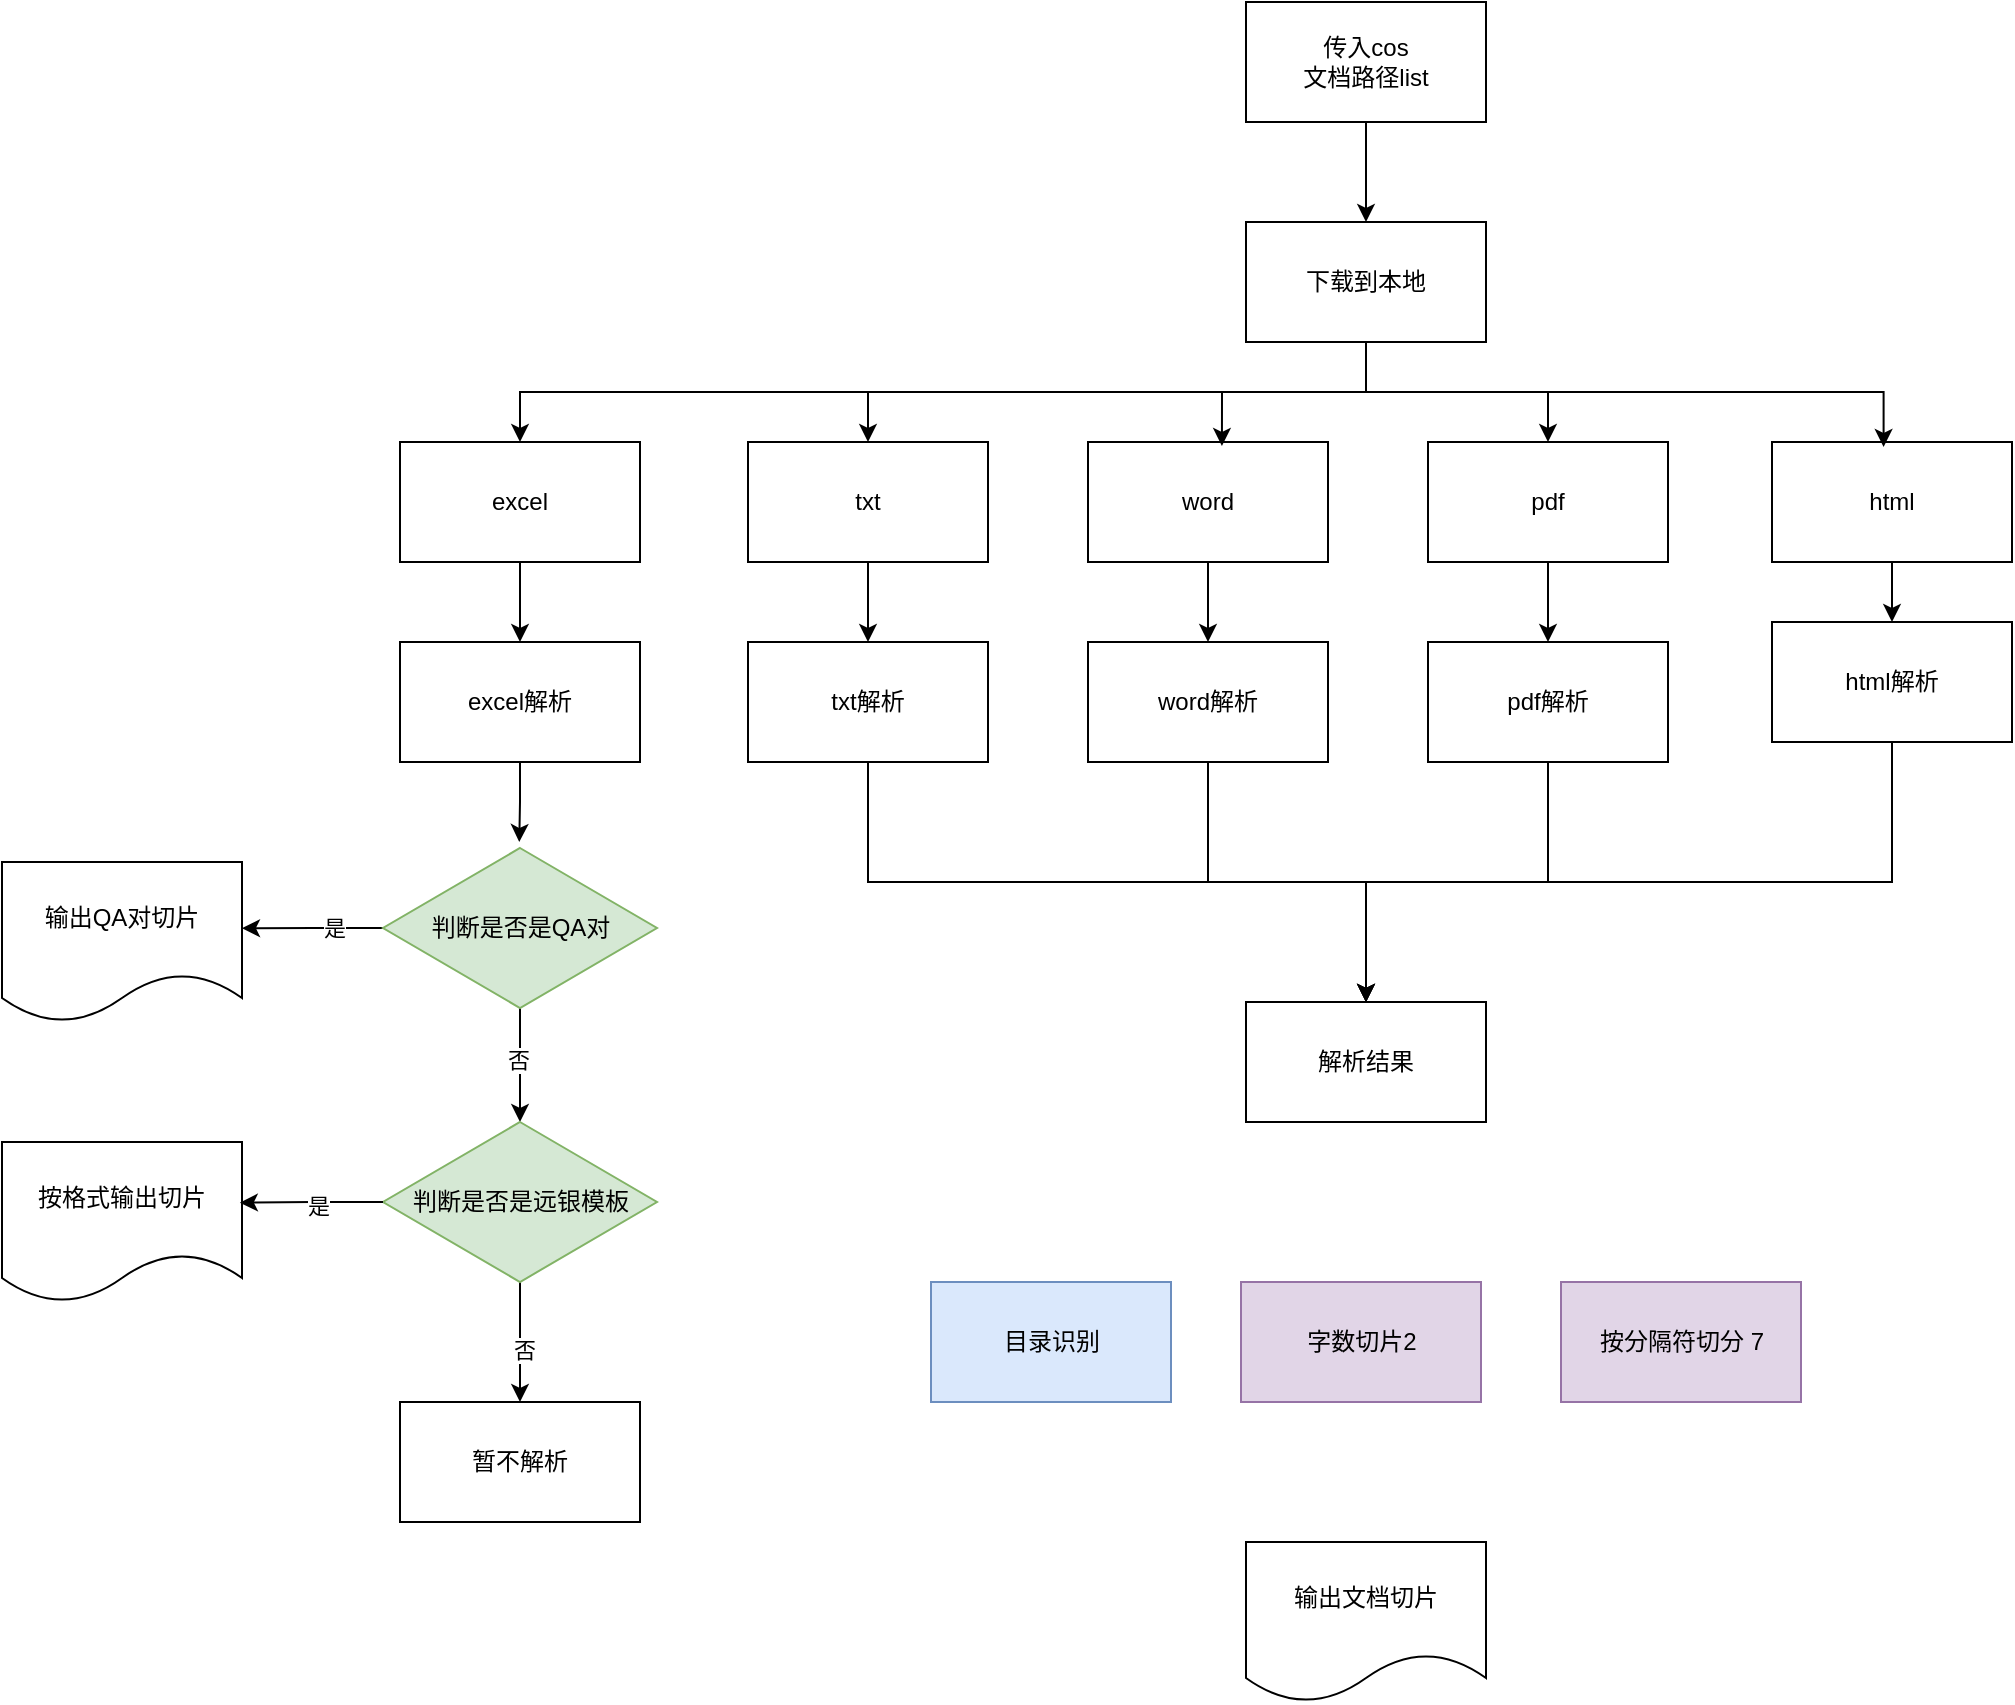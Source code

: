 <mxfile version="24.7.6">
  <diagram name="第 1 页" id="BBgEHPQNoC2N4WVK9qNN">
    <mxGraphModel dx="1113" dy="603" grid="1" gridSize="10" guides="1" tooltips="1" connect="1" arrows="1" fold="1" page="1" pageScale="1" pageWidth="827" pageHeight="1169" math="0" shadow="0">
      <root>
        <mxCell id="0" />
        <mxCell id="1" parent="0" />
        <mxCell id="mm3s2vX46m0GqBqT8NJF-1" style="edgeStyle=orthogonalEdgeStyle;rounded=0;orthogonalLoop=1;jettySize=auto;html=1;exitX=0.5;exitY=1;exitDx=0;exitDy=0;entryX=0.5;entryY=0;entryDx=0;entryDy=0;" edge="1" parent="1" source="mm3s2vX46m0GqBqT8NJF-2" target="mm3s2vX46m0GqBqT8NJF-8">
          <mxGeometry relative="1" as="geometry" />
        </mxCell>
        <mxCell id="mm3s2vX46m0GqBqT8NJF-2" value="传入cos&lt;div&gt;文档路径list&lt;/div&gt;" style="rounded=0;whiteSpace=wrap;html=1;" vertex="1" parent="1">
          <mxGeometry x="782" y="40" width="120" height="60" as="geometry" />
        </mxCell>
        <mxCell id="mm3s2vX46m0GqBqT8NJF-3" style="edgeStyle=orthogonalEdgeStyle;rounded=0;orthogonalLoop=1;jettySize=auto;html=1;exitX=0.5;exitY=1;exitDx=0;exitDy=0;entryX=0.5;entryY=0;entryDx=0;entryDy=0;" edge="1" parent="1" source="mm3s2vX46m0GqBqT8NJF-8" target="mm3s2vX46m0GqBqT8NJF-14">
          <mxGeometry relative="1" as="geometry" />
        </mxCell>
        <mxCell id="mm3s2vX46m0GqBqT8NJF-4" style="edgeStyle=orthogonalEdgeStyle;rounded=0;orthogonalLoop=1;jettySize=auto;html=1;exitX=0.5;exitY=1;exitDx=0;exitDy=0;entryX=0.5;entryY=0;entryDx=0;entryDy=0;" edge="1" parent="1" source="mm3s2vX46m0GqBqT8NJF-8" target="mm3s2vX46m0GqBqT8NJF-10">
          <mxGeometry relative="1" as="geometry" />
        </mxCell>
        <mxCell id="mm3s2vX46m0GqBqT8NJF-6" style="edgeStyle=orthogonalEdgeStyle;rounded=0;orthogonalLoop=1;jettySize=auto;html=1;exitX=0.5;exitY=1;exitDx=0;exitDy=0;" edge="1" parent="1" source="mm3s2vX46m0GqBqT8NJF-8" target="mm3s2vX46m0GqBqT8NJF-39">
          <mxGeometry relative="1" as="geometry" />
        </mxCell>
        <mxCell id="mm3s2vX46m0GqBqT8NJF-8" value="下载到本地" style="rounded=0;whiteSpace=wrap;html=1;" vertex="1" parent="1">
          <mxGeometry x="782" y="150" width="120" height="60" as="geometry" />
        </mxCell>
        <mxCell id="mm3s2vX46m0GqBqT8NJF-9" style="edgeStyle=orthogonalEdgeStyle;rounded=0;orthogonalLoop=1;jettySize=auto;html=1;exitX=0.5;exitY=1;exitDx=0;exitDy=0;entryX=0.5;entryY=0;entryDx=0;entryDy=0;" edge="1" parent="1" source="mm3s2vX46m0GqBqT8NJF-10" target="mm3s2vX46m0GqBqT8NJF-59">
          <mxGeometry relative="1" as="geometry" />
        </mxCell>
        <mxCell id="mm3s2vX46m0GqBqT8NJF-10" value="txt" style="rounded=0;whiteSpace=wrap;html=1;" vertex="1" parent="1">
          <mxGeometry x="533" y="260" width="120" height="60" as="geometry" />
        </mxCell>
        <mxCell id="mm3s2vX46m0GqBqT8NJF-11" style="edgeStyle=orthogonalEdgeStyle;rounded=0;orthogonalLoop=1;jettySize=auto;html=1;exitX=0.5;exitY=1;exitDx=0;exitDy=0;entryX=0.5;entryY=0;entryDx=0;entryDy=0;" edge="1" parent="1" source="mm3s2vX46m0GqBqT8NJF-12" target="mm3s2vX46m0GqBqT8NJF-57">
          <mxGeometry relative="1" as="geometry" />
        </mxCell>
        <mxCell id="mm3s2vX46m0GqBqT8NJF-12" value="word" style="rounded=0;whiteSpace=wrap;html=1;" vertex="1" parent="1">
          <mxGeometry x="703" y="260" width="120" height="60" as="geometry" />
        </mxCell>
        <mxCell id="mm3s2vX46m0GqBqT8NJF-13" style="edgeStyle=orthogonalEdgeStyle;rounded=0;orthogonalLoop=1;jettySize=auto;html=1;exitX=0.5;exitY=1;exitDx=0;exitDy=0;entryX=0.5;entryY=0;entryDx=0;entryDy=0;" edge="1" parent="1" source="mm3s2vX46m0GqBqT8NJF-14" target="mm3s2vX46m0GqBqT8NJF-75">
          <mxGeometry relative="1" as="geometry" />
        </mxCell>
        <mxCell id="mm3s2vX46m0GqBqT8NJF-14" value="pdf" style="rounded=0;whiteSpace=wrap;html=1;" vertex="1" parent="1">
          <mxGeometry x="873" y="260" width="120" height="60" as="geometry" />
        </mxCell>
        <mxCell id="mm3s2vX46m0GqBqT8NJF-15" style="edgeStyle=orthogonalEdgeStyle;rounded=0;orthogonalLoop=1;jettySize=auto;html=1;exitX=0.5;exitY=1;exitDx=0;exitDy=0;" edge="1" parent="1" source="mm3s2vX46m0GqBqT8NJF-16" target="mm3s2vX46m0GqBqT8NJF-50">
          <mxGeometry relative="1" as="geometry" />
        </mxCell>
        <mxCell id="mm3s2vX46m0GqBqT8NJF-16" value="html" style="rounded=0;whiteSpace=wrap;html=1;" vertex="1" parent="1">
          <mxGeometry x="1045" y="260" width="120" height="60" as="geometry" />
        </mxCell>
        <mxCell id="mm3s2vX46m0GqBqT8NJF-17" style="edgeStyle=orthogonalEdgeStyle;rounded=0;orthogonalLoop=1;jettySize=auto;html=1;exitX=0.5;exitY=1;exitDx=0;exitDy=0;entryX=0.558;entryY=0.033;entryDx=0;entryDy=0;entryPerimeter=0;" edge="1" parent="1" source="mm3s2vX46m0GqBqT8NJF-8" target="mm3s2vX46m0GqBqT8NJF-12">
          <mxGeometry relative="1" as="geometry" />
        </mxCell>
        <mxCell id="mm3s2vX46m0GqBqT8NJF-18" style="edgeStyle=orthogonalEdgeStyle;rounded=0;orthogonalLoop=1;jettySize=auto;html=1;exitX=0.5;exitY=1;exitDx=0;exitDy=0;entryX=0.465;entryY=0.041;entryDx=0;entryDy=0;entryPerimeter=0;" edge="1" parent="1" source="mm3s2vX46m0GqBqT8NJF-8" target="mm3s2vX46m0GqBqT8NJF-16">
          <mxGeometry relative="1" as="geometry" />
        </mxCell>
        <mxCell id="mm3s2vX46m0GqBqT8NJF-38" style="edgeStyle=orthogonalEdgeStyle;rounded=0;orthogonalLoop=1;jettySize=auto;html=1;exitX=0.5;exitY=1;exitDx=0;exitDy=0;entryX=0.5;entryY=0;entryDx=0;entryDy=0;" edge="1" parent="1" source="mm3s2vX46m0GqBqT8NJF-39" target="mm3s2vX46m0GqBqT8NJF-54">
          <mxGeometry relative="1" as="geometry" />
        </mxCell>
        <mxCell id="mm3s2vX46m0GqBqT8NJF-39" value="excel" style="rounded=0;whiteSpace=wrap;html=1;" vertex="1" parent="1">
          <mxGeometry x="359" y="260" width="120" height="60" as="geometry" />
        </mxCell>
        <mxCell id="mm3s2vX46m0GqBqT8NJF-44" style="edgeStyle=orthogonalEdgeStyle;rounded=0;orthogonalLoop=1;jettySize=auto;html=1;exitX=0;exitY=0.5;exitDx=0;exitDy=0;" edge="1" parent="1" source="mm3s2vX46m0GqBqT8NJF-48">
          <mxGeometry relative="1" as="geometry">
            <mxPoint x="280" y="503.105" as="targetPoint" />
          </mxGeometry>
        </mxCell>
        <mxCell id="mm3s2vX46m0GqBqT8NJF-45" value="是" style="edgeLabel;html=1;align=center;verticalAlign=middle;resizable=0;points=[];" vertex="1" connectable="0" parent="mm3s2vX46m0GqBqT8NJF-44">
          <mxGeometry x="-0.31" relative="1" as="geometry">
            <mxPoint as="offset" />
          </mxGeometry>
        </mxCell>
        <mxCell id="mm3s2vX46m0GqBqT8NJF-93" style="edgeStyle=orthogonalEdgeStyle;rounded=0;orthogonalLoop=1;jettySize=auto;html=1;exitX=0.5;exitY=1;exitDx=0;exitDy=0;entryX=0.5;entryY=0;entryDx=0;entryDy=0;" edge="1" parent="1" source="mm3s2vX46m0GqBqT8NJF-48" target="mm3s2vX46m0GqBqT8NJF-92">
          <mxGeometry relative="1" as="geometry" />
        </mxCell>
        <mxCell id="mm3s2vX46m0GqBqT8NJF-98" value="否" style="edgeLabel;html=1;align=center;verticalAlign=middle;resizable=0;points=[];" vertex="1" connectable="0" parent="mm3s2vX46m0GqBqT8NJF-93">
          <mxGeometry x="-0.08" y="-1" relative="1" as="geometry">
            <mxPoint as="offset" />
          </mxGeometry>
        </mxCell>
        <mxCell id="mm3s2vX46m0GqBqT8NJF-48" value="判断是否是QA对" style="rhombus;whiteSpace=wrap;html=1;fillColor=#d5e8d4;strokeColor=#82b366;" vertex="1" parent="1">
          <mxGeometry x="350.5" y="463" width="137" height="80" as="geometry" />
        </mxCell>
        <mxCell id="mm3s2vX46m0GqBqT8NJF-106" style="edgeStyle=orthogonalEdgeStyle;rounded=0;orthogonalLoop=1;jettySize=auto;html=1;exitX=0.5;exitY=1;exitDx=0;exitDy=0;entryX=0.5;entryY=0;entryDx=0;entryDy=0;" edge="1" parent="1" source="mm3s2vX46m0GqBqT8NJF-50" target="mm3s2vX46m0GqBqT8NJF-103">
          <mxGeometry relative="1" as="geometry">
            <Array as="points">
              <mxPoint x="1105" y="480" />
              <mxPoint x="842" y="480" />
            </Array>
          </mxGeometry>
        </mxCell>
        <mxCell id="mm3s2vX46m0GqBqT8NJF-50" value="html解析" style="rounded=0;whiteSpace=wrap;html=1;" vertex="1" parent="1">
          <mxGeometry x="1045" y="350" width="120" height="60" as="geometry" />
        </mxCell>
        <mxCell id="mm3s2vX46m0GqBqT8NJF-53" style="edgeStyle=orthogonalEdgeStyle;rounded=0;orthogonalLoop=1;jettySize=auto;html=1;exitX=0.5;exitY=1;exitDx=0;exitDy=0;" edge="1" parent="1" source="mm3s2vX46m0GqBqT8NJF-54">
          <mxGeometry relative="1" as="geometry">
            <mxPoint x="418.632" y="460" as="targetPoint" />
          </mxGeometry>
        </mxCell>
        <mxCell id="mm3s2vX46m0GqBqT8NJF-54" value="excel解析" style="rounded=0;whiteSpace=wrap;html=1;" vertex="1" parent="1">
          <mxGeometry x="359" y="360" width="120" height="60" as="geometry" />
        </mxCell>
        <mxCell id="mm3s2vX46m0GqBqT8NJF-55" value="输出QA对切片" style="shape=document;whiteSpace=wrap;html=1;boundedLbl=1;" vertex="1" parent="1">
          <mxGeometry x="160" y="470" width="120" height="80" as="geometry" />
        </mxCell>
        <mxCell id="mm3s2vX46m0GqBqT8NJF-104" style="edgeStyle=orthogonalEdgeStyle;rounded=0;orthogonalLoop=1;jettySize=auto;html=1;exitX=0.5;exitY=1;exitDx=0;exitDy=0;entryX=0.5;entryY=0;entryDx=0;entryDy=0;" edge="1" parent="1" source="mm3s2vX46m0GqBqT8NJF-57" target="mm3s2vX46m0GqBqT8NJF-103">
          <mxGeometry relative="1" as="geometry" />
        </mxCell>
        <mxCell id="mm3s2vX46m0GqBqT8NJF-57" value="word解析" style="rounded=0;whiteSpace=wrap;html=1;" vertex="1" parent="1">
          <mxGeometry x="703" y="360" width="120" height="60" as="geometry" />
        </mxCell>
        <mxCell id="mm3s2vX46m0GqBqT8NJF-102" style="edgeStyle=orthogonalEdgeStyle;rounded=0;orthogonalLoop=1;jettySize=auto;html=1;exitX=0.5;exitY=1;exitDx=0;exitDy=0;entryX=0.5;entryY=0;entryDx=0;entryDy=0;" edge="1" parent="1" source="mm3s2vX46m0GqBqT8NJF-59" target="mm3s2vX46m0GqBqT8NJF-103">
          <mxGeometry relative="1" as="geometry">
            <mxPoint x="840" y="530" as="targetPoint" />
          </mxGeometry>
        </mxCell>
        <mxCell id="mm3s2vX46m0GqBqT8NJF-59" value="txt解析" style="rounded=0;whiteSpace=wrap;html=1;" vertex="1" parent="1">
          <mxGeometry x="533" y="360" width="120" height="60" as="geometry" />
        </mxCell>
        <mxCell id="mm3s2vX46m0GqBqT8NJF-63" value="目录识别" style="rounded=0;whiteSpace=wrap;html=1;fillColor=#dae8fc;strokeColor=#6c8ebf;" vertex="1" parent="1">
          <mxGeometry x="624.5" y="680" width="120" height="60" as="geometry" />
        </mxCell>
        <mxCell id="mm3s2vX46m0GqBqT8NJF-70" value="字数切片2" style="rounded=0;whiteSpace=wrap;html=1;fillColor=#e1d5e7;strokeColor=#9673a6;" vertex="1" parent="1">
          <mxGeometry x="779.5" y="680" width="120" height="60" as="geometry" />
        </mxCell>
        <mxCell id="mm3s2vX46m0GqBqT8NJF-71" value="输出文档切片" style="shape=document;whiteSpace=wrap;html=1;boundedLbl=1;" vertex="1" parent="1">
          <mxGeometry x="782" y="810" width="120" height="80" as="geometry" />
        </mxCell>
        <mxCell id="mm3s2vX46m0GqBqT8NJF-107" style="edgeStyle=orthogonalEdgeStyle;rounded=0;orthogonalLoop=1;jettySize=auto;html=1;exitX=0.5;exitY=1;exitDx=0;exitDy=0;entryX=0.5;entryY=0;entryDx=0;entryDy=0;" edge="1" parent="1" source="mm3s2vX46m0GqBqT8NJF-75" target="mm3s2vX46m0GqBqT8NJF-103">
          <mxGeometry relative="1" as="geometry" />
        </mxCell>
        <mxCell id="mm3s2vX46m0GqBqT8NJF-75" value="pdf解析" style="rounded=0;whiteSpace=wrap;html=1;" vertex="1" parent="1">
          <mxGeometry x="873" y="360" width="120" height="60" as="geometry" />
        </mxCell>
        <mxCell id="mm3s2vX46m0GqBqT8NJF-90" value="按分隔符切分 7" style="rounded=0;whiteSpace=wrap;html=1;fillColor=#e1d5e7;strokeColor=#9673a6;" vertex="1" parent="1">
          <mxGeometry x="939.5" y="680" width="120" height="60" as="geometry" />
        </mxCell>
        <mxCell id="mm3s2vX46m0GqBqT8NJF-97" style="edgeStyle=orthogonalEdgeStyle;rounded=0;orthogonalLoop=1;jettySize=auto;html=1;exitX=0.5;exitY=1;exitDx=0;exitDy=0;" edge="1" parent="1" source="mm3s2vX46m0GqBqT8NJF-92">
          <mxGeometry relative="1" as="geometry">
            <mxPoint x="419" y="740" as="targetPoint" />
          </mxGeometry>
        </mxCell>
        <mxCell id="mm3s2vX46m0GqBqT8NJF-99" value="否" style="edgeLabel;html=1;align=center;verticalAlign=middle;resizable=0;points=[];" vertex="1" connectable="0" parent="mm3s2vX46m0GqBqT8NJF-97">
          <mxGeometry x="0.124" y="1" relative="1" as="geometry">
            <mxPoint as="offset" />
          </mxGeometry>
        </mxCell>
        <mxCell id="mm3s2vX46m0GqBqT8NJF-92" value="判断是否是远银模板" style="rhombus;whiteSpace=wrap;html=1;fillColor=#d5e8d4;strokeColor=#82b366;" vertex="1" parent="1">
          <mxGeometry x="350.5" y="600" width="137" height="80" as="geometry" />
        </mxCell>
        <mxCell id="mm3s2vX46m0GqBqT8NJF-94" value="按格式输出切片" style="shape=document;whiteSpace=wrap;html=1;boundedLbl=1;" vertex="1" parent="1">
          <mxGeometry x="160" y="610" width="120" height="80" as="geometry" />
        </mxCell>
        <mxCell id="mm3s2vX46m0GqBqT8NJF-95" style="edgeStyle=orthogonalEdgeStyle;rounded=0;orthogonalLoop=1;jettySize=auto;html=1;exitX=0;exitY=0.5;exitDx=0;exitDy=0;entryX=0.991;entryY=0.379;entryDx=0;entryDy=0;entryPerimeter=0;" edge="1" parent="1" source="mm3s2vX46m0GqBqT8NJF-92" target="mm3s2vX46m0GqBqT8NJF-94">
          <mxGeometry relative="1" as="geometry" />
        </mxCell>
        <mxCell id="mm3s2vX46m0GqBqT8NJF-96" value="是" style="edgeLabel;html=1;align=center;verticalAlign=middle;resizable=0;points=[];" vertex="1" connectable="0" parent="mm3s2vX46m0GqBqT8NJF-95">
          <mxGeometry x="-0.056" y="2" relative="1" as="geometry">
            <mxPoint x="1" as="offset" />
          </mxGeometry>
        </mxCell>
        <mxCell id="mm3s2vX46m0GqBqT8NJF-101" value="暂不解析" style="rounded=0;whiteSpace=wrap;html=1;" vertex="1" parent="1">
          <mxGeometry x="359" y="740" width="120" height="60" as="geometry" />
        </mxCell>
        <mxCell id="mm3s2vX46m0GqBqT8NJF-103" value="解析结果" style="rounded=0;whiteSpace=wrap;html=1;" vertex="1" parent="1">
          <mxGeometry x="782" y="540" width="120" height="60" as="geometry" />
        </mxCell>
      </root>
    </mxGraphModel>
  </diagram>
</mxfile>
